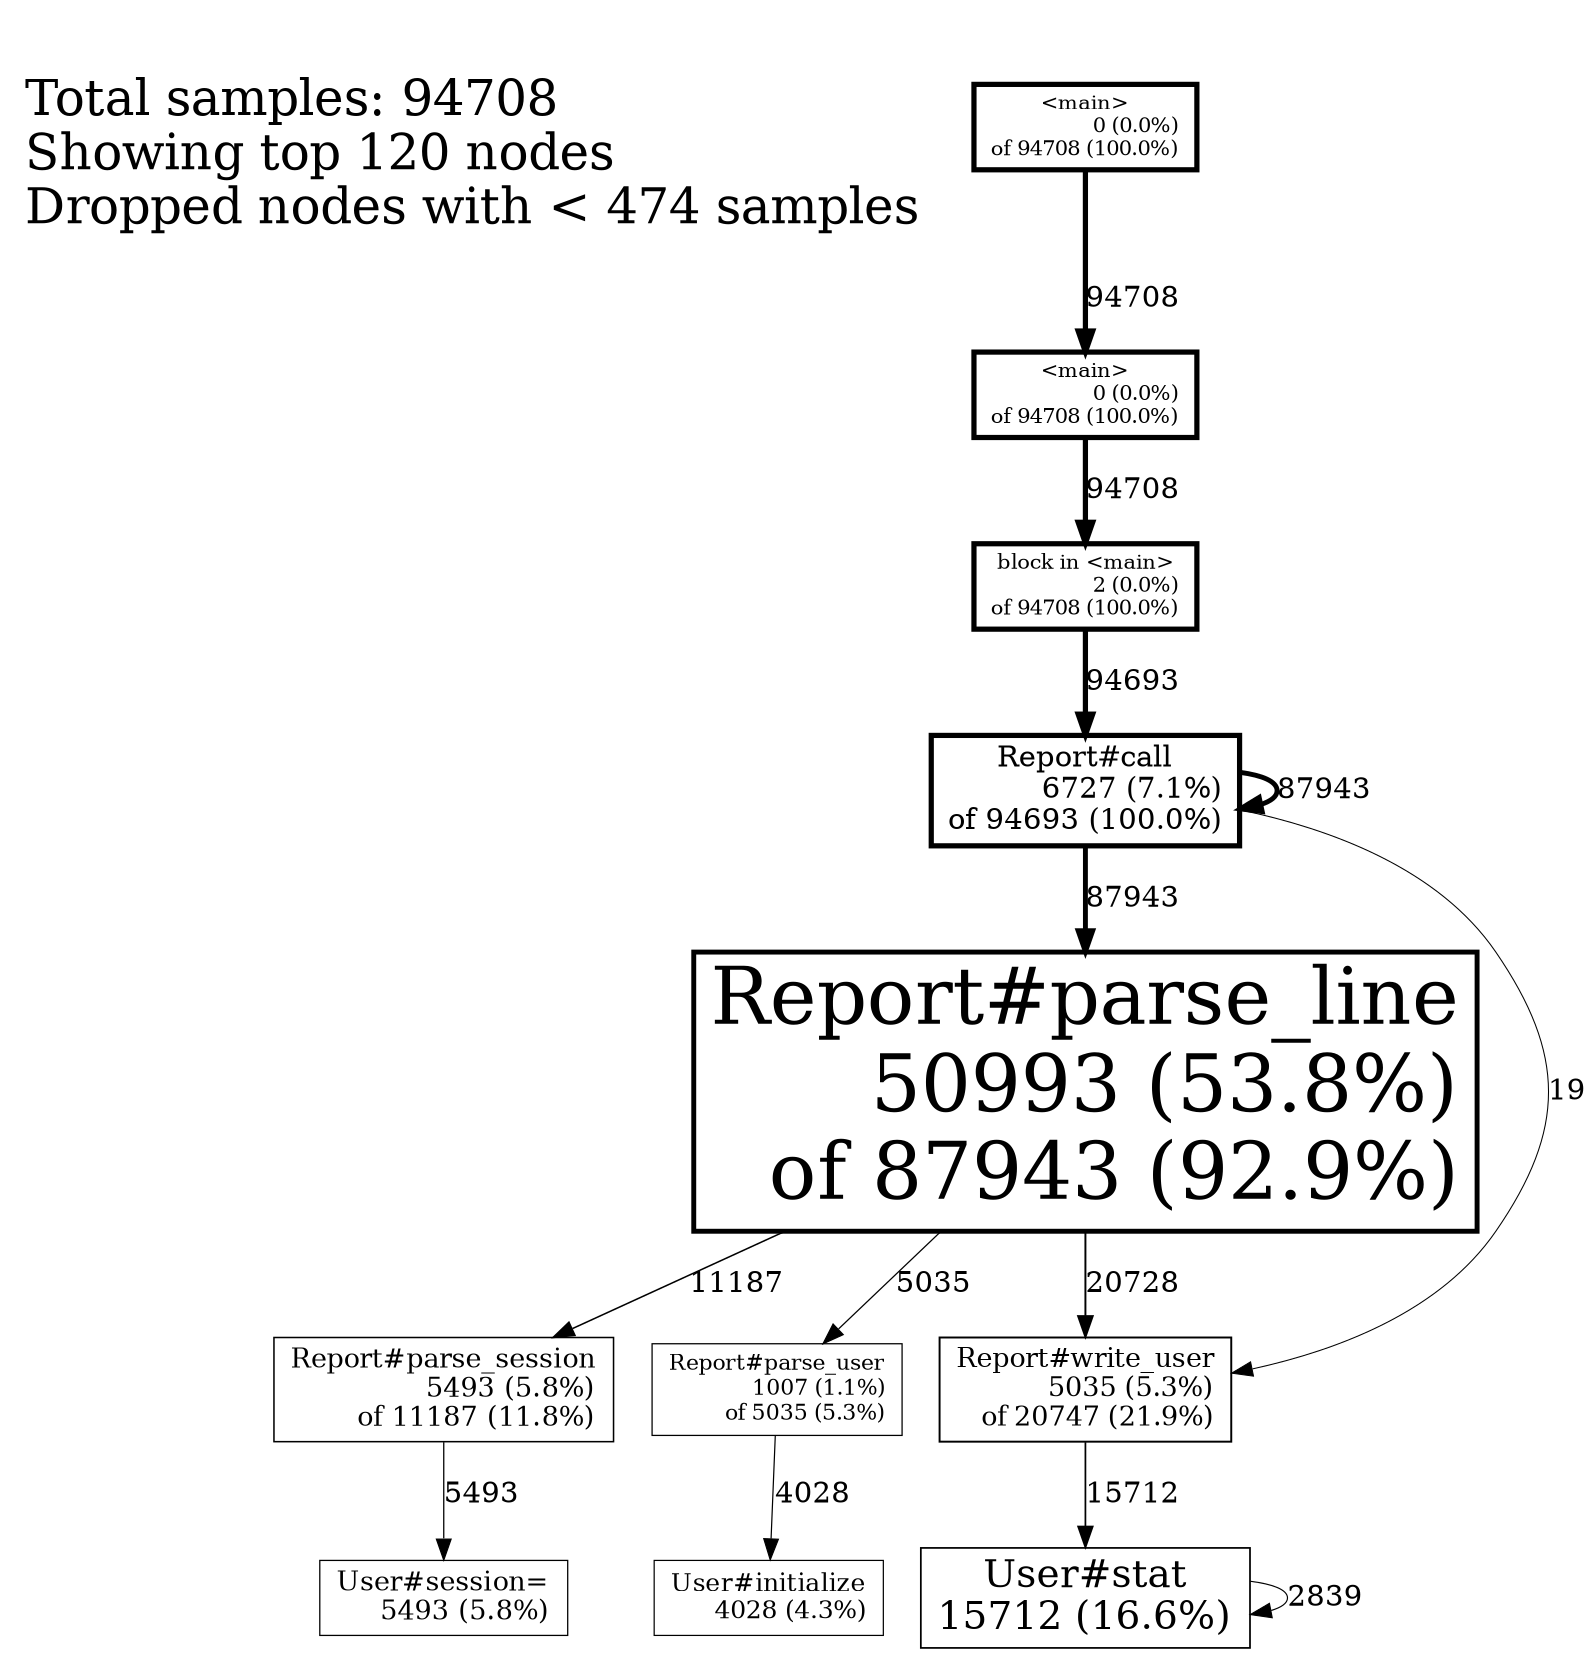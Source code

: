 digraph profile {
Legend [shape=box,fontsize=24,shape=plaintext,label="
Total samples: 94708\lShowing top 120 nodes\lDropped nodes with < 474 samples\l"];
  "70119099787740" [size=2.5] [fontsize=10.0] [penwidth="2.5"] [shape=box] [label="<main>\n0 (0.0%)\rof 94708 (100.0%)\r"];
  "70119099441300" [size=2.5] [fontsize=10.0] [penwidth="2.5"] [shape=box] [label="<main>\n0 (0.0%)\rof 94708 (100.0%)\r"];
  "70119099787560" [size=2.5] [fontsize=10.00109818994764] [penwidth="2.5"] [shape=box] [label="block in <main>\n2 (0.0%)\rof 94708 (100.0%)\r"];
  "70119099740880" [size=2.4996832368965665] [fontsize=13.69376188888671] [penwidth="2.4996832368965665"] [shape=box] [label="Report#call\n6727 (7.1%)\rof 94693 (100.0%)\r"];
  "70119099740800" [size=2.3571398403513957] [fontsize=38.0] [penwidth="2.3571398403513957"] [shape=box] [label="Report#parse_line\n50993 (53.8%)\rof 87943 (92.9%)\r"];
  "70119099740860" [size=0.9381256071292816] [fontsize=12.764693193183378] [penwidth="0.9381256071292816"] [shape=box] [label="Report#write_user\n5035 (5.3%)\rof 20747 (21.9%)\r"];
  "70119099740980" [size=0.8317987920766989] [fontsize=18.627380228658836] [penwidth="0.8317987920766989"] [shape=box] [label="User#stat\n15712 (16.6%)\r"];
  "70119099740840" [size=0.7362419225408624] [fontsize=13.01617869119291] [penwidth="0.7362419225408624"] [shape=box] [label="Report#parse_session\n5493 (5.8%)\rof 11187 (11.8%)\r"];
  "70119099741000" [size=0.6159986484774254] [fontsize=13.01617869119291] [penwidth="0.6159986484774254"] [shape=box] [label="User#session=\n5493 (5.8%)\r"];
  "70119099740820" [size=0.6063268150525827] [fontsize=10.552938638636675] [penwidth="0.6063268150525827"] [shape=box] [label="Report#parse_user\n1007 (1.1%)\rof 5035 (5.3%)\r"];
  "70119099741020" [size=0.5850614520420662] [fontsize=12.211754554546703] [penwidth="0.5850614520420662"] [shape=box] [label="User#initialize\n4028 (4.3%)\r"];
  "70119099787740" -> "70119099787560" [label="94708"] [weight="94708"] [penwidth="2.5"];
  "70119099441300" -> "70119099787740" [label="94708"] [weight="94708"] [penwidth="2.5"];
  "70119099787560" -> "70119099740880" [label="94693"] [weight="94693"] [penwidth="2.4996832368965665"];
  "70119099740880" -> "70119099740800" [label="87943"] [weight="87943"] [penwidth="2.3571398403513957"];
  "70119099740880" -> "70119099740880" [label="87943"] [weight="87943"] [penwidth="2.3571398403513957"];
  "70119099740880" -> "70119099740860" [label="19"] [weight="19"] [penwidth="0.5004012332643494"];
  "70119099740800" -> "70119099740820" [label="5035"] [weight="5035"] [penwidth="0.6063268150525827"];
  "70119099740800" -> "70119099740840" [label="11187"] [weight="11187"] [penwidth="0.7362419225408624"];
  "70119099740800" -> "70119099740860" [label="20728"] [weight="20728"] [penwidth="0.9377243738649322"];
  "70119099740860" -> "70119099740980" [label="15712"] [weight="15712"] [penwidth="0.8317987920766989"];
  "70119099740980" -> "70119099740980" [label="2839"] [weight="2839"] [penwidth="0.5599526967098872"];
  "70119099740840" -> "70119099741000" [label="5493"] [weight="5493"] [penwidth="0.6159986484774254"];
  "70119099740820" -> "70119099741020" [label="4028"] [weight="4028"] [penwidth="0.5850614520420662"];
}

